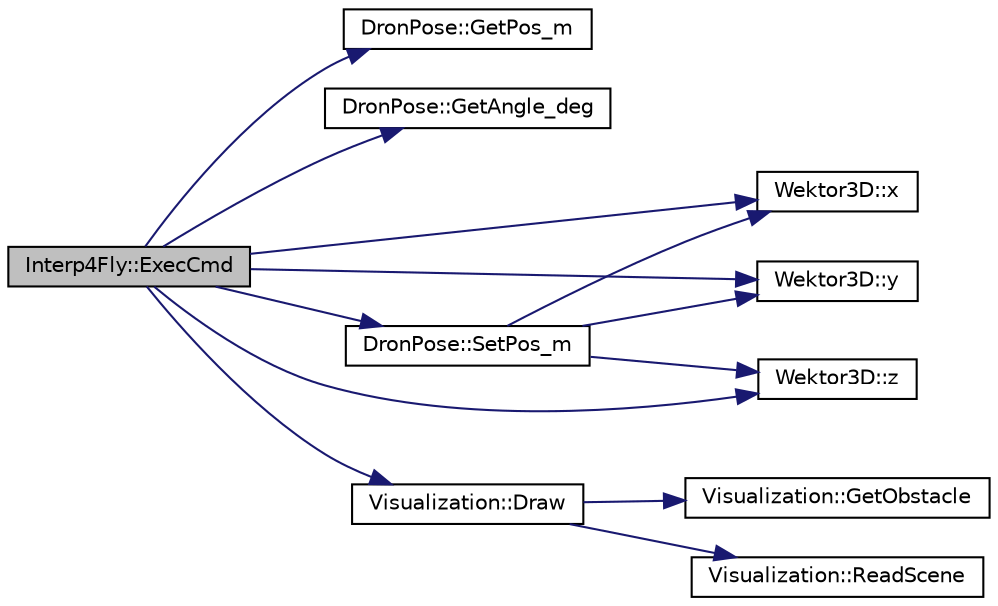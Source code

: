 digraph "Interp4Fly::ExecCmd"
{
  edge [fontname="Helvetica",fontsize="10",labelfontname="Helvetica",labelfontsize="10"];
  node [fontname="Helvetica",fontsize="10",shape=record];
  rankdir="LR";
  Node1 [label="Interp4Fly::ExecCmd",height=0.2,width=0.4,color="black", fillcolor="grey75", style="filled", fontcolor="black"];
  Node1 -> Node2 [color="midnightblue",fontsize="10",style="solid",fontname="Helvetica"];
  Node2 [label="DronPose::GetPos_m",height=0.2,width=0.4,color="black", fillcolor="white", style="filled",URL="$class_dron_pose.html#a28a67bce394f521e1dad82e1e732d2b4",tooltip="Udostępnia wartości współrzędnych pozy robota. "];
  Node1 -> Node3 [color="midnightblue",fontsize="10",style="solid",fontname="Helvetica"];
  Node3 [label="DronPose::GetAngle_deg",height=0.2,width=0.4,color="black", fillcolor="white", style="filled",URL="$class_dron_pose.html#aa9160f3023b57af02925b0f897f479d7",tooltip="Udostępnia kąt orientacji drona. "];
  Node1 -> Node4 [color="midnightblue",fontsize="10",style="solid",fontname="Helvetica"];
  Node4 [label="Wektor3D::x",height=0.2,width=0.4,color="black", fillcolor="white", style="filled",URL="$class_wektor3_d.html#ad0c31a932da0869dd3ef99ed6e8025c1",tooltip="Udostępia do odczytu współrzędną x-ową. "];
  Node1 -> Node5 [color="midnightblue",fontsize="10",style="solid",fontname="Helvetica"];
  Node5 [label="Wektor3D::y",height=0.2,width=0.4,color="black", fillcolor="white", style="filled",URL="$class_wektor3_d.html#a470e6aadf3fca3101398c9326f20bfa6",tooltip="Udostępia do odczytu współrzędną y-ową. "];
  Node1 -> Node6 [color="midnightblue",fontsize="10",style="solid",fontname="Helvetica"];
  Node6 [label="Wektor3D::z",height=0.2,width=0.4,color="black", fillcolor="white", style="filled",URL="$class_wektor3_d.html#a79389ab1455820e0ad030350668d91d7",tooltip="Udostępia do odczytu współrzędną z-ową. "];
  Node1 -> Node7 [color="midnightblue",fontsize="10",style="solid",fontname="Helvetica"];
  Node7 [label="DronPose::SetPos_m",height=0.2,width=0.4,color="black", fillcolor="white", style="filled",URL="$class_dron_pose.html#aeefe822241c1c8dbcab3e806dd1016bf",tooltip="Ustawia wartości współrzędnych pozy robota. "];
  Node7 -> Node4 [color="midnightblue",fontsize="10",style="solid",fontname="Helvetica"];
  Node7 -> Node5 [color="midnightblue",fontsize="10",style="solid",fontname="Helvetica"];
  Node7 -> Node6 [color="midnightblue",fontsize="10",style="solid",fontname="Helvetica"];
  Node1 -> Node8 [color="midnightblue",fontsize="10",style="solid",fontname="Helvetica"];
  Node8 [label="Visualization::Draw",height=0.2,width=0.4,color="black", fillcolor="white", style="filled",URL="$class_visualization.html#ad5a2dbdd604cafb0c38b586886bbd924",tooltip="Powoduje odrysowanie aktualnej sceny z uwzglęnieniem bieżącej pozycji drona. "];
  Node8 -> Node9 [color="midnightblue",fontsize="10",style="solid",fontname="Helvetica"];
  Node9 [label="Visualization::ReadScene",height=0.2,width=0.4,color="black", fillcolor="white", style="filled",URL="$class_visualization.html#a4f3c0ad178b308c9ad4ddc9e647d7a16",tooltip="Metoda ma czytać opis sceny z pliku XML. "];
  Node8 -> Node10 [color="midnightblue",fontsize="10",style="solid",fontname="Helvetica"];
  Node10 [label="Visualization::GetObstacle",height=0.2,width=0.4,color="black", fillcolor="white", style="filled",URL="$class_visualization.html#ae3e5a56475e46db693425495ebd0e267",tooltip="Udostępnia wskaźnik na przeszkodę o podanym indeksie. "];
}
